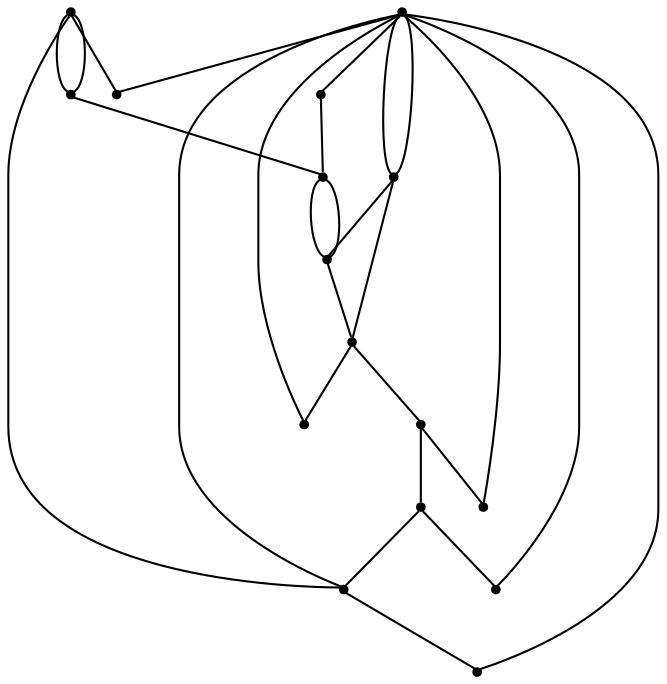 graph {
  node [shape=point,comment="{\"directed\":false,\"doi\":\"10.1007/3-540-36151-0_21\",\"figure\":\"7\"}"]

  v0 [pos="1191.045888264974,1737.0026588439944"]
  v1 [pos="1024.7083028157554,1860.4401588439941"]
  v2 [pos="997.9583104451498,1910.6901486714683"]
  v3 [pos="1021.3333129882814,1599.9400774637859"]
  v4 [pos="761.7083231608074,1610.3150367736819"]
  v5 [pos="761.7083231608074,1857.5651486714683"]
  v6 [pos="662.8333409627279,1783.3151181538901"]
  v7 [pos="1076.7083485921225,1709.1900825500488"]
  v8 [pos="984.0833028157552,1684.56506729126"]
  v9 [pos="885.3333155314128,1612.8151893615725"]
  v10 [pos="984.0833028157552,1779.6901384989421"]
  v11 [pos="1076.7083485921225,1758.6901028951008"]
  v12 [pos="1045.8333333333335,1678.3150672912598"]
  v13 [pos="885.3333155314128,1860.0651741027834"]
  v14 [pos="1045.8333333333335,1795.6901232401533"]
  v15 [pos="662.8333409627279,1684.56506729126"]

  v0 -- v3 [id="-1",pos="1191.045888264974,1737.0026588439944 1205.9207916259766,1727.7277310689292 1220.991643269857,1712.3735745747886 1203.1082153320312,1691.9069608052573 1200.5582173665366,1689.1069730122886 1200.5582173665366,1689.1069730122886 1200.5582173665366,1689.1069730122886 1197.5082397460938,1686.1444791158042 1197.5082397460938,1686.1444791158042 1197.5082397460938,1686.1444791158042 1156.987508138021,1652.7319272359214 1105.858357747396,1635.331948598226 1058.1499735514324,1614.7319475809734 1055.3499857584636,1613.661034901937 1055.3499857584636,1613.661034901937 1055.3499857584636,1613.661034901937 1052.4665832519531,1612.50696182251 1052.4665832519531,1612.50696182251 1052.4665832519531,1612.50696182251 1041.262435913086,1608.2277615865073 1041.262435913086,1608.2277615865073 1041.262435913086,1608.2277615865073 1038.3791605631511,1607.1569760640464 1038.3791605631511,1607.1569760640464 1038.3791605631511,1607.1569760640464 1032.6973870954,1605.1742220725018 1026.8710670242683,1603.204688426555 1021.3333129882814,1599.9400774637859"]
  v6 -- v5 [id="-3",pos="662.8333409627279,1783.3151181538901 761.7083231608074,1857.5651486714683 761.7083231608074,1857.5651486714683 761.7083231608074,1857.5651486714683"]
  v15 -- v6 [id="-4",pos="662.8333409627279,1684.56506729126 662.8333409627279,1783.3151181538901 662.8333409627279,1783.3151181538901 662.8333409627279,1783.3151181538901"]
  v4 -- v15 [id="-5",pos="761.7083231608074,1610.3150367736819 662.8833134969076,1610.365136464437 662.8833134969076,1610.365136464437 662.8833134969076,1610.365136464437 662.8333409627279,1684.56506729126 662.8333409627279,1684.56506729126 662.8333409627279,1684.56506729126"]
  v4 -- v9 [id="-6",pos="761.7083231608074,1610.3150367736819 885.3333155314128,1612.8151893615725 885.3333155314128,1612.8151893615725 885.3333155314128,1612.8151893615725"]
  v5 -- v13 [id="-10",pos="761.7083231608074,1857.5651486714683 885.3333155314128,1860.0651741027834 885.3333155314128,1860.0651741027834 885.3333155314128,1860.0651741027834"]
  v4 -- v15 [id="-11",pos="761.7083231608074,1610.3150367736819 662.8333409627279,1684.56506729126 662.8333409627279,1684.56506729126 662.8333409627279,1684.56506729126"]
  v0 -- v1 [id="-13",pos="1191.045888264974,1737.0026588439944 1182.7791849772136,1761.769453684489 1167.2832489013672,1784.061145782471 1143.8082377115886,1802.6861508687339 1139.1124725341797,1806.2278429667156 1139.1124725341797,1806.2278429667156 1139.1124725341797,1806.2278429667156 1134.0873718261719,1809.9361101786296 1134.0873718261719,1809.9361101786296 1134.0873718261719,1809.9361101786296 1104.1260636854656,1831.0877505938067 1062.7232821178686,1848.8222068451266 1024.7083028157554,1860.4401588439941"]
  v13 -- v14 [id="-15",pos="885.3333155314128,1860.0651741027834 1045.8333333333335,1795.6901232401533 1045.8333333333335,1795.6901232401533 1045.8333333333335,1795.6901232401533"]
  v14 -- v0 [id="-16",pos="1045.8333333333335,1795.6901232401533 1191.045888264974,1737.0026588439944 1191.045888264974,1737.0026588439944 1191.045888264974,1737.0026588439944"]
  v13 -- v10 [id="-17",pos="885.3333155314128,1860.0651741027834 984.0833028157552,1779.6901384989421 984.0833028157552,1779.6901384989421 984.0833028157552,1779.6901384989421"]
  v9 -- v12 [id="-18",pos="885.3333155314128,1612.8151893615725 1045.8333333333335,1678.3150672912598 1045.8333333333335,1678.3150672912598 1045.8333333333335,1678.3150672912598"]
  v12 -- v0 [id="-19",pos="1045.8333333333335,1678.3150672912598 1191.045888264974,1737.0026588439944 1191.045888264974,1737.0026588439944 1191.045888264974,1737.0026588439944"]
  v0 -- v2 [id="-21",pos="1191.045888264974,1737.0026588439944 1192.3833211263022,1804.6902656555178 1165.6956990559897,1841.8152809143069 1108.883285522461,1874.098555246989 1103.1206766764324,1877.2277514139812 1103.1206766764324,1877.2277514139812 1103.1206766764324,1877.2277514139812 1097.4374135335288,1880.1944414774578 1097.4374135335288,1880.1944414774578 1097.4374135335288,1880.1944414774578 1091.9166564941406,1882.9944292704265 1091.9166564941406,1882.9944292704265 1091.9166564941406,1882.9944292704265 1073.6624399820964,1891.6527748107912 1053.0999501546225,1900.7569313049319 1033.2749048868816,1904.9860318501792 1029.6499252319336,1905.644448598226 1029.6499252319336,1905.644448598226 1029.6499252319336,1905.644448598226 1027.7540842692058,1905.973529815674 1027.7540842692058,1905.973529815674 1027.7540842692058,1905.973529815674 1017.8452405632629,1907.605458686183 1007.8983718179618,1909.1254392628525 997.9583104451498,1910.6901486714683"]
  v8 -- v7 [id="-23",pos="984.0833028157552,1684.56506729126 1076.7083485921225,1709.1900825500488 1076.7083485921225,1709.1900825500488 1076.7083485921225,1709.1900825500488"]
  v7 -- v0 [id="-24",pos="1076.7083485921225,1709.1900825500488 1191.045888264974,1737.0026588439944 1191.045888264974,1737.0026588439944 1191.045888264974,1737.0026588439944"]
  v10 -- v11 [id="-25",pos="984.0833028157552,1779.6901384989421 1076.7083485921225,1758.6901028951008 1076.7083485921225,1758.6901028951008 1076.7083485921225,1758.6901028951008"]
  v1 -- v5 [id="-26",pos="1024.7083028157554,1860.4401588439941 1016.8297302476435,1862.688463717008 1009.1447657283826,1864.7895703997463 1001.7291386922201,1866.6028022766116 999.7540791829427,1867.015298207601 999.7540791829427,1867.015298207601 999.7540791829427,1867.015298207601 997.8583017985027,1867.4277941385906 997.8583017985027,1867.4277941385906 997.8583017985027,1867.4277941385906 994.0708160400392,1868.086083730062 994.0708160400392,1868.086083730062 994.0708160400392,1868.086083730062 920.5416361490886,1879.1694323221843 828.5916010538738,1900.7153511047366 761.7083231608074,1857.5651486714683"]
  v1 -- v0 [id="-28",pos="1024.7083028157554,1860.4401588439941 1200.3125508626304,1857.4610074361167 1200.3125508626304,1857.4610074361167 1200.3125508626304,1857.4610074361167 1191.045888264974,1737.0026588439944 1191.045888264974,1737.0026588439944 1191.045888264974,1737.0026588439944"]
  v13 -- v1 [id="-29",pos="885.3333155314128,1860.0651741027834 1024.7083028157554,1860.4401588439941 1024.7083028157554,1860.4401588439941 1024.7083028157554,1860.4401588439941"]
  v11 -- v0 [id="-30",pos="1076.7083485921225,1758.6901028951008 1191.045888264974,1737.0026588439944 1191.045888264974,1737.0026588439944 1191.045888264974,1737.0026588439944"]
  v10 -- v8 [id="-31",pos="984.0833028157552,1779.6901384989421 984.0833028157552,1684.56506729126 984.0833028157552,1684.56506729126 984.0833028157552,1684.56506729126"]
  v8 -- v9 [id="-32",pos="984.0833028157552,1684.56506729126 885.3333155314128,1612.8151893615725 885.3333155314128,1612.8151893615725 885.3333155314128,1612.8151893615725"]
  v2 -- v6 [id="-33",pos="997.9583104451498,1910.6901486714683 988.1146951265159,1911.9646581943252 978.2782236294595,1913.286339036416 968.4541066487631,1914.5401954650881 961.7832183837892,1915.3611183166506 961.7832183837892,1915.3611183166506 961.7832183837892,1915.3611183166506 954.862403869629,1916.1026954650881 954.862403869629,1916.1026954650881 954.862403869629,1916.1026954650881 947.5332895914714,1916.844399770101 947.5332895914714,1916.844399770101 947.5332895914714,1916.844399770101 939.9541219075521,1917.5861040751142 939.9541219075521,1917.5861040751142 939.9541219075521,1917.5861040751142 932.1290969848634,1918.2443936665854 932.1290969848634,1918.2443936665854 932.1290969848634,1918.2443936665854 879.570770263672,1920.4735755920412 820.6665674845378,1922.8110949198408 770.9457397460938,1901.9360542297366 766.5790557861328,1900.3735542297366 766.5790557861328,1900.3735542297366 766.5790557861328,1900.3735542297366 761.8832270304363,1898.6443519592287 761.8832270304363,1898.6443519592287 761.8832270304363,1898.6443519592287 706.7582448323568,1877.3818651835124 664.4915898640951,1852.1444638570151 662.8333409627279,1783.3151181538901"]
  v0 -- v9 [id="-36",pos="1191.045888264974,1737.0026588439944 1200.3125508626304,1610.365136464437 1200.3125508626304,1610.365136464437 1200.3125508626304,1610.365136464437 885.3333155314128,1612.8151893615725 885.3333155314128,1612.8151893615725 885.3333155314128,1612.8151893615725"]
  v6 -- v5 [id="-38",pos="662.8333409627279,1783.3151181538901 662.8833134969076,1857.4610074361167 662.8833134969076,1857.4610074361167 662.8833134969076,1857.4610074361167 761.7083231608074,1857.5651486714683 761.7083231608074,1857.5651486714683 761.7083231608074,1857.5651486714683"]
  v4 -- v3 [id="-39",pos="761.7083231608074,1610.3150367736819 783.758290608724,1585.0653012593589 808.9457829793295,1573.4402656555178 842.0249303181967,1570.9153175354006 848.2832590738933,1570.4194068908694 848.2832590738933,1570.4194068908694 848.2832590738933,1570.4194068908694 854.8749287923177,1570.1736132303874 854.8749287923177,1570.1736132303874 854.8749287923177,1570.1736132303874 907.3275048687319,1569.6647739225941 968.6843758923815,1584.2371206752462 1021.3333129882814,1599.9400774637859"]
}